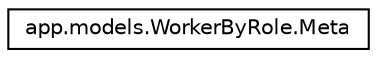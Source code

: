 digraph "Graphical Class Hierarchy"
{
 // LATEX_PDF_SIZE
  edge [fontname="Helvetica",fontsize="10",labelfontname="Helvetica",labelfontsize="10"];
  node [fontname="Helvetica",fontsize="10",shape=record];
  rankdir="LR";
  Node0 [label="app.models.WorkerByRole.Meta",height=0.2,width=0.4,color="black", fillcolor="white", style="filled",URL="$classapp_1_1models_1_1WorkerByRole_1_1Meta.html",tooltip=" "];
}
